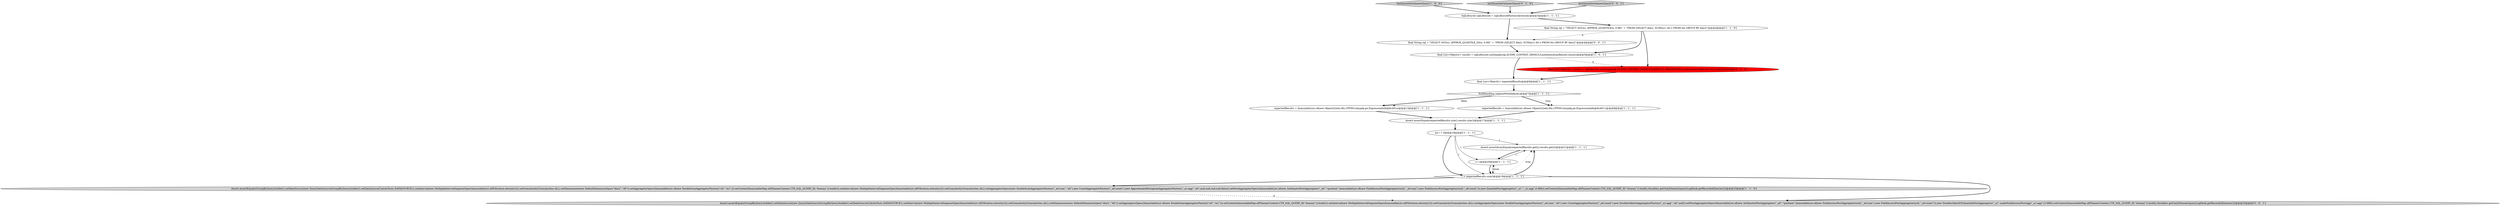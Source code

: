 digraph {
5 [style = filled, label = "final List<Object((> results = sqlLifecycle.runSimple(sql,QUERY_CONTEXT_DEFAULT,authenticationResult).toList()@@@5@@@['1', '0', '1']", fillcolor = white, shape = ellipse image = "AAA0AAABBB1BBB"];
10 [style = filled, label = "Assert.assertEquals(expectedResults.size(),results.size())@@@17@@@['1', '1', '1']", fillcolor = white, shape = ellipse image = "AAA0AAABBB1BBB"];
1 [style = filled, label = "testQuantileOnInnerQuery['1', '0', '0']", fillcolor = lightgray, shape = diamond image = "AAA0AAABBB1BBB"];
3 [style = filled, label = "int i = 0@@@18@@@['1', '1', '1']", fillcolor = white, shape = ellipse image = "AAA0AAABBB1BBB"];
13 [style = filled, label = "Assert.assertArrayEquals(expectedResults.get(i),results.get(i))@@@21@@@['1', '1', '1']", fillcolor = white, shape = ellipse image = "AAA0AAABBB1BBB"];
9 [style = filled, label = "final List<Object((> expectedResults@@@6@@@['1', '1', '1']", fillcolor = white, shape = ellipse image = "AAA0AAABBB1BBB"];
8 [style = filled, label = "Assert.assertEquals(GroupByQuery.builder().setDataSource(new QueryDataSource(GroupByQuery.builder().setDataSource(CalciteTests.DATASOURCE1).setInterval(new MultipleIntervalSegmentSpec(ImmutableList.of(Filtration.eternity()))).setGranularity(Granularities.ALL).setDimensions(new DefaultDimensionSpec(\"dim2\",\"d0\")).setAggregatorSpecs(ImmutableList.of(new DoubleSumAggregatorFactory(\"a0\",\"m1\"))).setContext(ImmutableMap.of(PlannerContext.CTX_SQL_QUERY_ID,\"dummy\")).build())).setInterval(new MultipleIntervalSegmentSpec(ImmutableList.of(Filtration.eternity()))).setGranularity(Granularities.ALL).setAggregatorSpecs(new DoubleSumAggregatorFactory(\"_a0:sum\",\"a0\"),new CountAggregatorFactory(\"_a0:count\"),new ApproximateHistogramAggregatorFactory(\"_a1:agg\",\"a0\",null,null,null,null,false)).setPostAggregatorSpecs(ImmutableList.of(new ArithmeticPostAggregator(\"_a0\",\"quotient\",ImmutableList.of(new FieldAccessPostAggregator(null,\"_a0:sum\"),new FieldAccessPostAggregator(null,\"_a0:count\"))),new QuantilePostAggregator(\"_a1\",\"_a1:agg\",0.98f))).setContext(ImmutableMap.of(PlannerContext.CTX_SQL_QUERY_ID,\"dummy\")).build(),Iterables.getOnlyElement(queryLogHook.getRecordedQueries()))@@@23@@@['1', '1', '0']", fillcolor = lightgray, shape = ellipse image = "AAA0AAABBB1BBB"];
14 [style = filled, label = "final List<Object((> results = sqlLifecycle.runSimple(sql,QUERY_CONTEXT_DEFAULT,DEFAULT_PARAMETERS,authenticationResult).toList()@@@5@@@['0', '1', '0']", fillcolor = red, shape = ellipse image = "AAA1AAABBB2BBB"];
12 [style = filled, label = "SqlLifecycle sqlLifecycle = sqlLifecycleFactory.factorize()@@@3@@@['1', '1', '1']", fillcolor = white, shape = ellipse image = "AAA0AAABBB1BBB"];
4 [style = filled, label = "expectedResults = ImmutableList.of(new Object((((edu.fdu.CPPDG.tinypdg.pe.ExpressionInfo@8c491e)@@@13@@@['1', '1', '1']", fillcolor = white, shape = ellipse image = "AAA0AAABBB1BBB"];
0 [style = filled, label = "expectedResults = ImmutableList.of(new Object((((edu.fdu.CPPDG.tinypdg.pe.ExpressionInfo@8c4911)@@@8@@@['1', '1', '1']", fillcolor = white, shape = ellipse image = "AAA0AAABBB1BBB"];
17 [style = filled, label = "final String sql = \"SELECT AVG(x), APPROX_QUANTILE_DS(x, 0.98)\" + \"FROM (SELECT dim2, SUM(m1) AS x FROM foo GROUP BY dim2)\"@@@4@@@['0', '0', '1']", fillcolor = white, shape = ellipse image = "AAA0AAABBB3BBB"];
11 [style = filled, label = "i++@@@20@@@['1', '1', '1']", fillcolor = white, shape = ellipse image = "AAA0AAABBB1BBB"];
18 [style = filled, label = "Assert.assertEquals(GroupByQuery.builder().setDataSource(new QueryDataSource(GroupByQuery.builder().setDataSource(CalciteTests.DATASOURCE1).setInterval(new MultipleIntervalSegmentSpec(ImmutableList.of(Filtration.eternity()))).setGranularity(Granularities.ALL).setDimensions(new DefaultDimensionSpec(\"dim2\",\"d0\")).setAggregatorSpecs(ImmutableList.of(new DoubleSumAggregatorFactory(\"a0\",\"m1\"))).setContext(ImmutableMap.of(PlannerContext.CTX_SQL_QUERY_ID,\"dummy\")).build())).setInterval(new MultipleIntervalSegmentSpec(ImmutableList.of(Filtration.eternity()))).setGranularity(Granularities.ALL).setAggregatorSpecs(new DoubleSumAggregatorFactory(\"_a0:sum\",\"a0\"),new CountAggregatorFactory(\"_a0:count\"),new DoublesSketchAggregatorFactory(\"_a1:agg\",\"a0\",null)).setPostAggregatorSpecs(ImmutableList.of(new ArithmeticPostAggregator(\"_a0\",\"quotient\",ImmutableList.of(new FieldAccessPostAggregator(null,\"_a0:sum\"),new FieldAccessPostAggregator(null,\"_a0:count\"))),new DoublesSketchToQuantilePostAggregator(\"_a1\",makeFieldAccessPostAgg(\"_a1:agg\"),0.98f))).setContext(ImmutableMap.of(PlannerContext.CTX_SQL_QUERY_ID,\"dummy\")).build(),Iterables.getOnlyElement(queryLogHook.getRecordedQueries()))@@@23@@@['0', '0', '1']", fillcolor = lightgray, shape = ellipse image = "AAA0AAABBB3BBB"];
15 [style = filled, label = "testQuantileOnInnerQuery['0', '1', '0']", fillcolor = lightgray, shape = diamond image = "AAA0AAABBB2BBB"];
16 [style = filled, label = "testQuantileOnInnerQuery['0', '0', '1']", fillcolor = lightgray, shape = diamond image = "AAA0AAABBB3BBB"];
6 [style = filled, label = "i < expectedResults.size()@@@19@@@['1', '1', '1']", fillcolor = white, shape = diamond image = "AAA0AAABBB1BBB"];
2 [style = filled, label = "final String sql = \"SELECT AVG(x), APPROX_QUANTILE(x, 0.98)\" + \"FROM (SELECT dim2, SUM(m1) AS x FROM foo GROUP BY dim2)\"@@@4@@@['1', '1', '0']", fillcolor = white, shape = ellipse image = "AAA0AAABBB1BBB"];
7 [style = filled, label = "NullHandling.replaceWithDefault()@@@7@@@['1', '1', '1']", fillcolor = white, shape = diamond image = "AAA0AAABBB1BBB"];
4->10 [style = bold, label=""];
17->5 [style = bold, label=""];
5->14 [style = dashed, label="0"];
11->13 [style = solid, label="i"];
5->9 [style = bold, label=""];
6->18 [style = bold, label=""];
6->13 [style = dotted, label="true"];
11->6 [style = bold, label=""];
12->17 [style = bold, label=""];
10->3 [style = bold, label=""];
3->6 [style = bold, label=""];
7->0 [style = bold, label=""];
7->4 [style = bold, label=""];
9->7 [style = bold, label=""];
7->0 [style = dotted, label="true"];
2->17 [style = dashed, label="0"];
3->13 [style = solid, label="i"];
13->11 [style = bold, label=""];
3->6 [style = solid, label="i"];
12->2 [style = bold, label=""];
0->10 [style = bold, label=""];
11->6 [style = solid, label="i"];
7->4 [style = dotted, label="false"];
6->13 [style = bold, label=""];
2->14 [style = bold, label=""];
6->8 [style = bold, label=""];
1->12 [style = bold, label=""];
8->18 [style = dashed, label="0"];
14->9 [style = bold, label=""];
15->12 [style = bold, label=""];
3->11 [style = solid, label="i"];
6->11 [style = dotted, label="true"];
16->12 [style = bold, label=""];
2->5 [style = bold, label=""];
}

